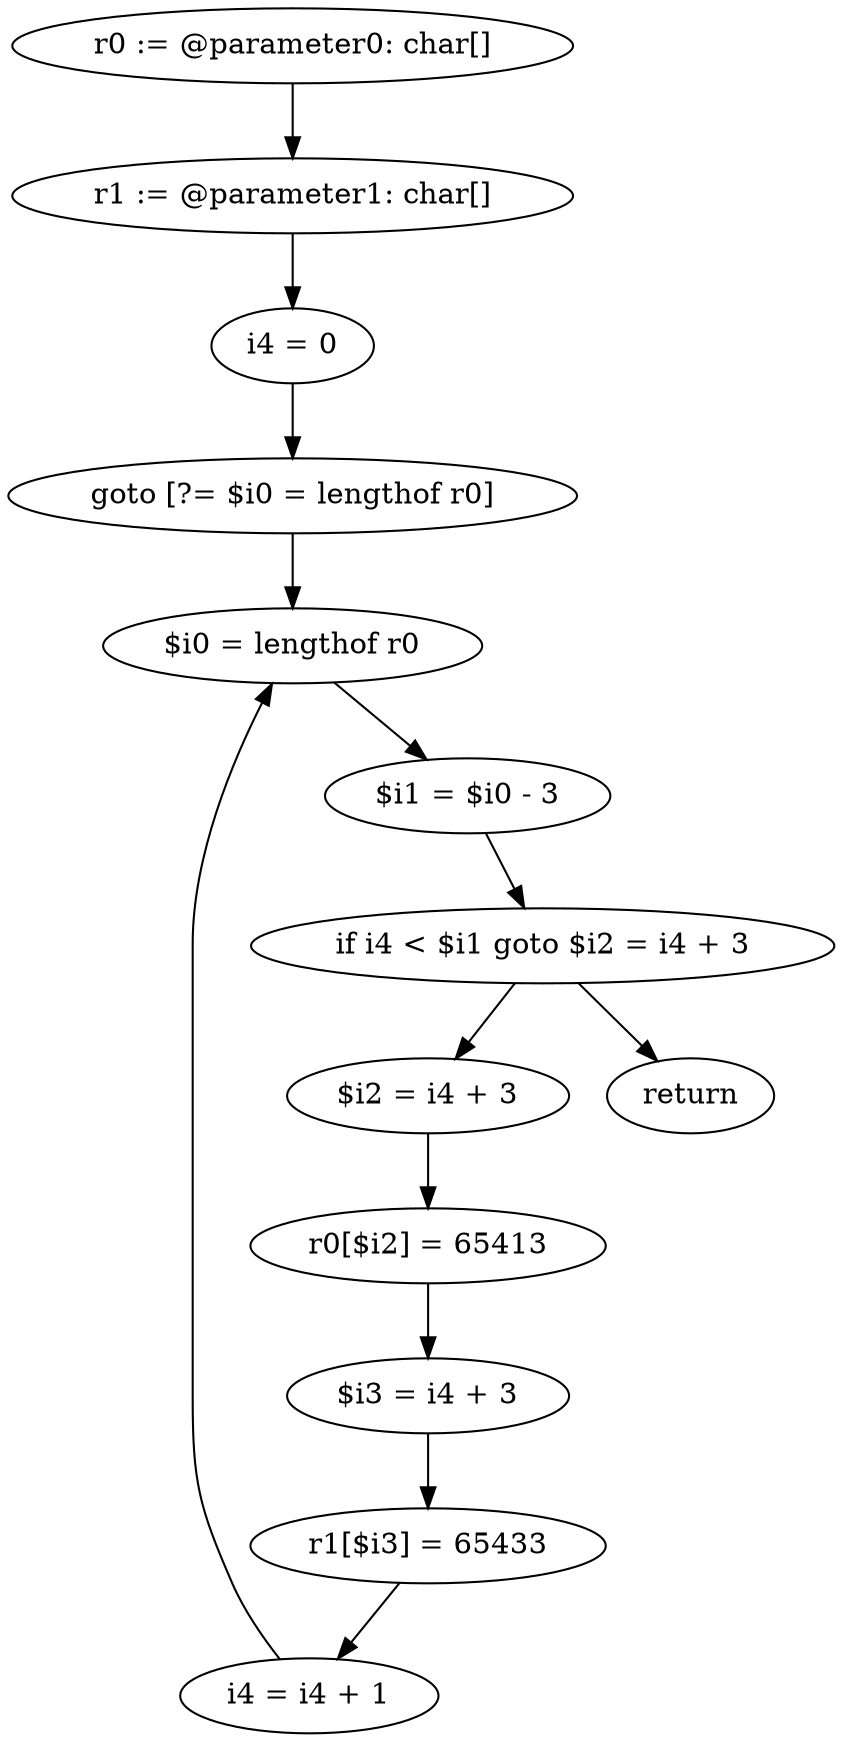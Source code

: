 digraph "unitGraph" {
    "r0 := @parameter0: char[]"
    "r1 := @parameter1: char[]"
    "i4 = 0"
    "goto [?= $i0 = lengthof r0]"
    "$i2 = i4 + 3"
    "r0[$i2] = 65413"
    "$i3 = i4 + 3"
    "r1[$i3] = 65433"
    "i4 = i4 + 1"
    "$i0 = lengthof r0"
    "$i1 = $i0 - 3"
    "if i4 < $i1 goto $i2 = i4 + 3"
    "return"
    "r0 := @parameter0: char[]"->"r1 := @parameter1: char[]";
    "r1 := @parameter1: char[]"->"i4 = 0";
    "i4 = 0"->"goto [?= $i0 = lengthof r0]";
    "goto [?= $i0 = lengthof r0]"->"$i0 = lengthof r0";
    "$i2 = i4 + 3"->"r0[$i2] = 65413";
    "r0[$i2] = 65413"->"$i3 = i4 + 3";
    "$i3 = i4 + 3"->"r1[$i3] = 65433";
    "r1[$i3] = 65433"->"i4 = i4 + 1";
    "i4 = i4 + 1"->"$i0 = lengthof r0";
    "$i0 = lengthof r0"->"$i1 = $i0 - 3";
    "$i1 = $i0 - 3"->"if i4 < $i1 goto $i2 = i4 + 3";
    "if i4 < $i1 goto $i2 = i4 + 3"->"return";
    "if i4 < $i1 goto $i2 = i4 + 3"->"$i2 = i4 + 3";
}
